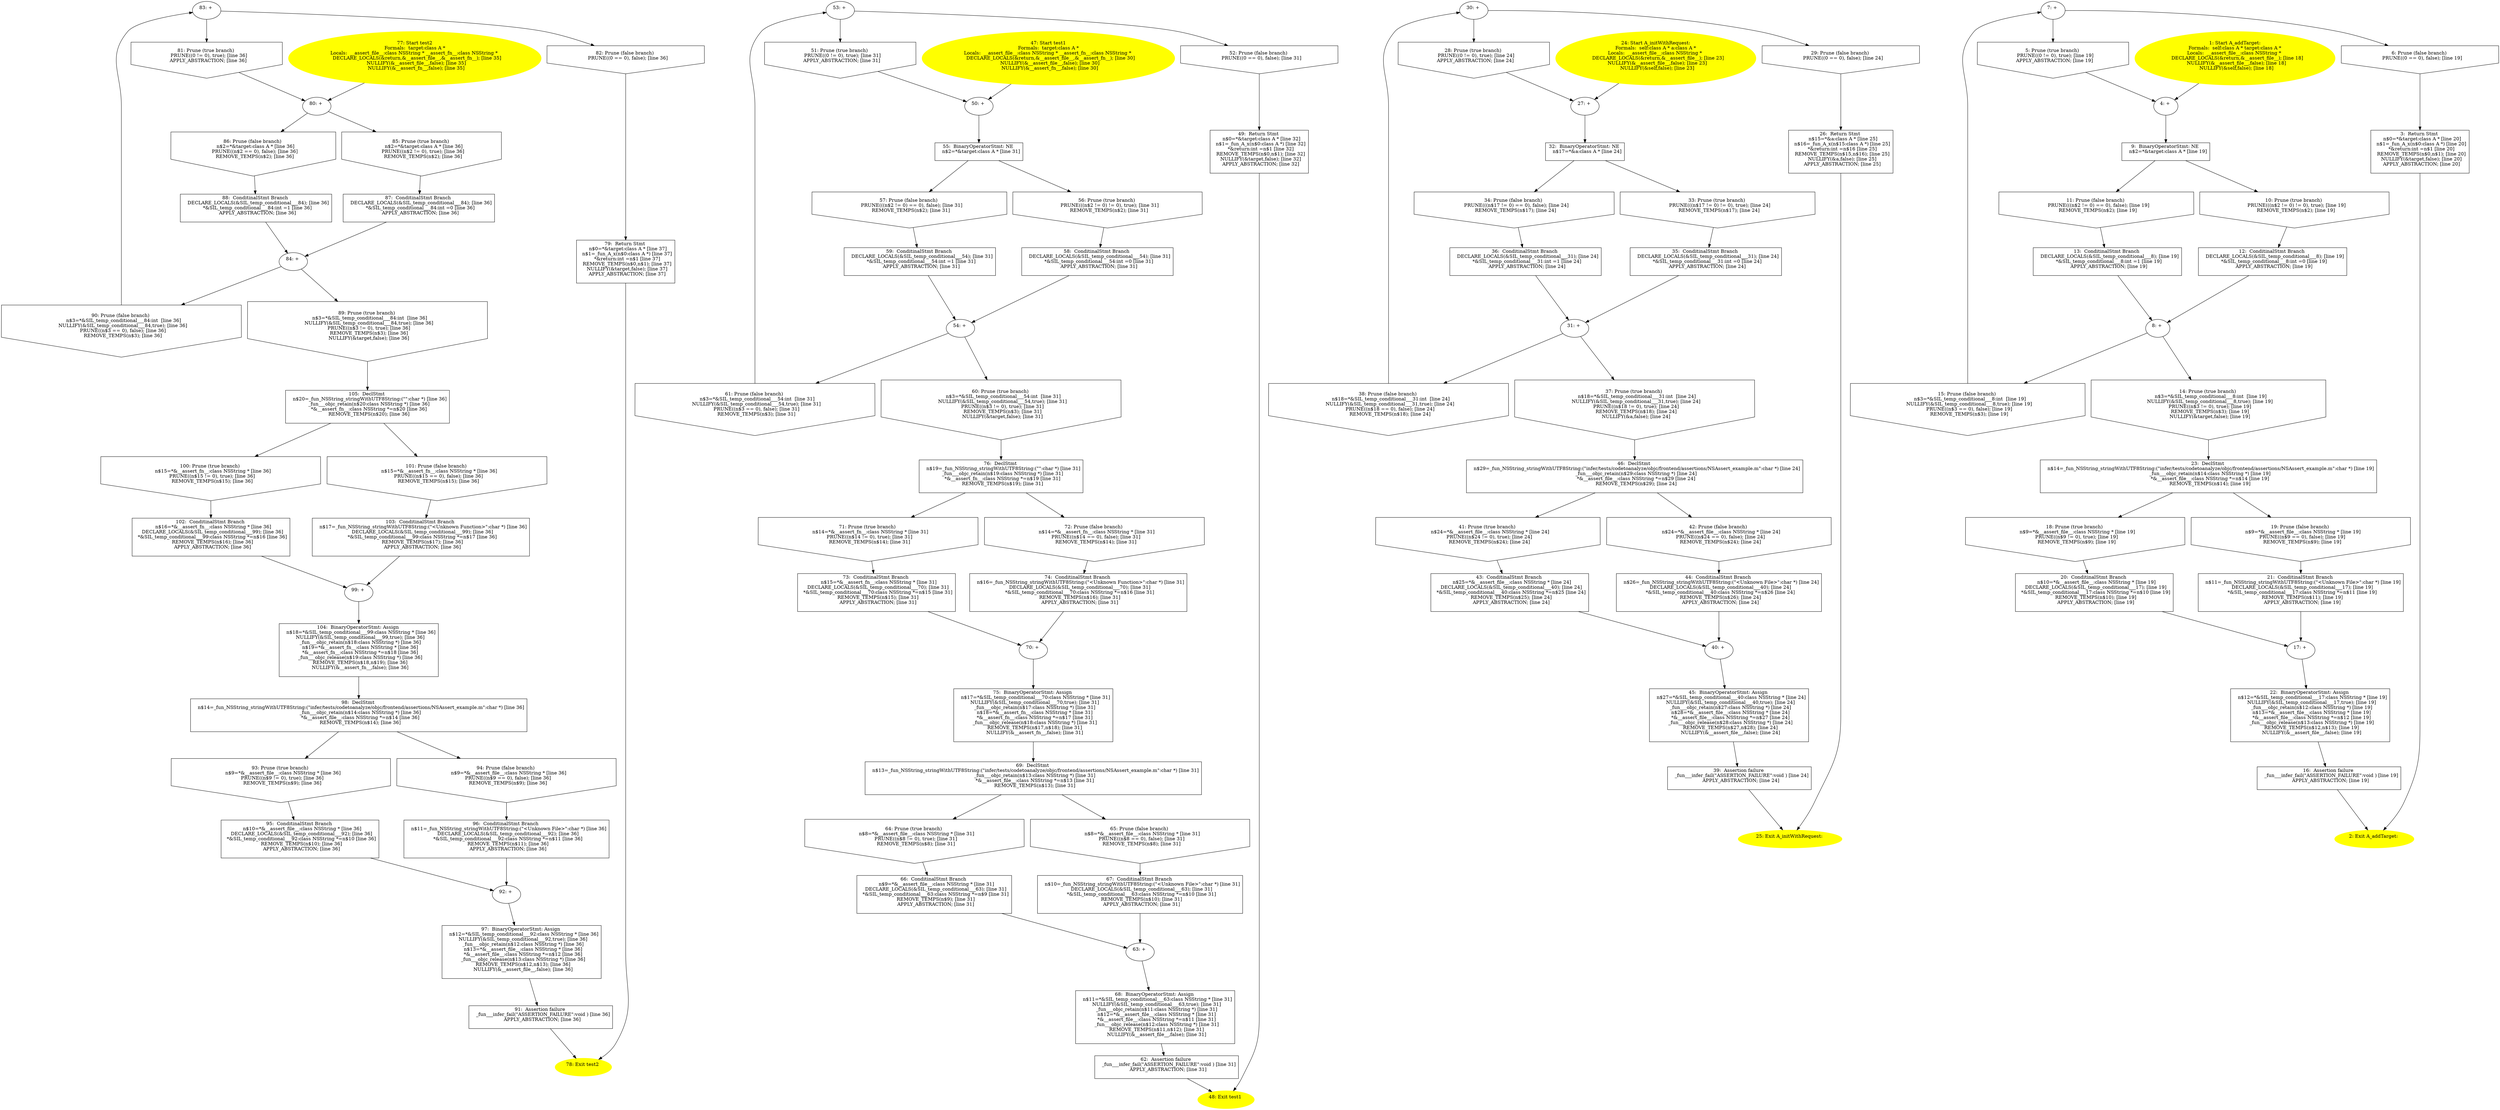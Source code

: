 digraph iCFG {
105 [label="105:  DeclStmt \n   n$20=_fun_NSString_stringWithUTF8String:(\"\":char *) [line 36]\n  _fun___objc_retain(n$20:class NSString *) [line 36]\n  *&__assert_fn__:class NSString *=n$20 [line 36]\n  REMOVE_TEMPS(n$20); [line 36]\n " shape="box"]
	

	 105 -> 100 ;
	 105 -> 101 ;
104 [label="104:  BinaryOperatorStmt: Assign \n   n$18=*&SIL_temp_conditional___99:class NSString * [line 36]\n  NULLIFY(&SIL_temp_conditional___99,true); [line 36]\n  _fun___objc_retain(n$18:class NSString *) [line 36]\n  n$19=*&__assert_fn__:class NSString * [line 36]\n  *&__assert_fn__:class NSString *=n$18 [line 36]\n  _fun___objc_release(n$19:class NSString *) [line 36]\n  REMOVE_TEMPS(n$18,n$19); [line 36]\n  NULLIFY(&__assert_fn__,false); [line 36]\n " shape="box"]
	

	 104 -> 98 ;
103 [label="103:  ConditinalStmt Branch \n   n$17=_fun_NSString_stringWithUTF8String:(\"<Unknown Function>\":char *) [line 36]\n  DECLARE_LOCALS(&SIL_temp_conditional___99); [line 36]\n  *&SIL_temp_conditional___99:class NSString *=n$17 [line 36]\n  REMOVE_TEMPS(n$17); [line 36]\n  APPLY_ABSTRACTION; [line 36]\n " shape="box"]
	

	 103 -> 99 ;
102 [label="102:  ConditinalStmt Branch \n   n$16=*&__assert_fn__:class NSString * [line 36]\n  DECLARE_LOCALS(&SIL_temp_conditional___99); [line 36]\n  *&SIL_temp_conditional___99:class NSString *=n$16 [line 36]\n  REMOVE_TEMPS(n$16); [line 36]\n  APPLY_ABSTRACTION; [line 36]\n " shape="box"]
	

	 102 -> 99 ;
101 [label="101: Prune (false branch) \n   n$15=*&__assert_fn__:class NSString * [line 36]\n  PRUNE((n$15 == 0), false); [line 36]\n  REMOVE_TEMPS(n$15); [line 36]\n " shape="invhouse"]
	

	 101 -> 103 ;
100 [label="100: Prune (true branch) \n   n$15=*&__assert_fn__:class NSString * [line 36]\n  PRUNE((n$15 != 0), true); [line 36]\n  REMOVE_TEMPS(n$15); [line 36]\n " shape="invhouse"]
	

	 100 -> 102 ;
99 [label="99: + \n  " ]
	

	 99 -> 104 ;
98 [label="98:  DeclStmt \n   n$14=_fun_NSString_stringWithUTF8String:(\"infer/tests/codetoanalyze/objc/frontend/assertions/NSAssert_example.m\":char *) [line 36]\n  _fun___objc_retain(n$14:class NSString *) [line 36]\n  *&__assert_file__:class NSString *=n$14 [line 36]\n  REMOVE_TEMPS(n$14); [line 36]\n " shape="box"]
	

	 98 -> 93 ;
	 98 -> 94 ;
97 [label="97:  BinaryOperatorStmt: Assign \n   n$12=*&SIL_temp_conditional___92:class NSString * [line 36]\n  NULLIFY(&SIL_temp_conditional___92,true); [line 36]\n  _fun___objc_retain(n$12:class NSString *) [line 36]\n  n$13=*&__assert_file__:class NSString * [line 36]\n  *&__assert_file__:class NSString *=n$12 [line 36]\n  _fun___objc_release(n$13:class NSString *) [line 36]\n  REMOVE_TEMPS(n$12,n$13); [line 36]\n  NULLIFY(&__assert_file__,false); [line 36]\n " shape="box"]
	

	 97 -> 91 ;
96 [label="96:  ConditinalStmt Branch \n   n$11=_fun_NSString_stringWithUTF8String:(\"<Unknown File>\":char *) [line 36]\n  DECLARE_LOCALS(&SIL_temp_conditional___92); [line 36]\n  *&SIL_temp_conditional___92:class NSString *=n$11 [line 36]\n  REMOVE_TEMPS(n$11); [line 36]\n  APPLY_ABSTRACTION; [line 36]\n " shape="box"]
	

	 96 -> 92 ;
95 [label="95:  ConditinalStmt Branch \n   n$10=*&__assert_file__:class NSString * [line 36]\n  DECLARE_LOCALS(&SIL_temp_conditional___92); [line 36]\n  *&SIL_temp_conditional___92:class NSString *=n$10 [line 36]\n  REMOVE_TEMPS(n$10); [line 36]\n  APPLY_ABSTRACTION; [line 36]\n " shape="box"]
	

	 95 -> 92 ;
94 [label="94: Prune (false branch) \n   n$9=*&__assert_file__:class NSString * [line 36]\n  PRUNE((n$9 == 0), false); [line 36]\n  REMOVE_TEMPS(n$9); [line 36]\n " shape="invhouse"]
	

	 94 -> 96 ;
93 [label="93: Prune (true branch) \n   n$9=*&__assert_file__:class NSString * [line 36]\n  PRUNE((n$9 != 0), true); [line 36]\n  REMOVE_TEMPS(n$9); [line 36]\n " shape="invhouse"]
	

	 93 -> 95 ;
92 [label="92: + \n  " ]
	

	 92 -> 97 ;
91 [label="91:  Assertion failure \n   _fun___infer_fail(\"ASSERTION_FAILURE\":void ) [line 36]\n  APPLY_ABSTRACTION; [line 36]\n " shape="box"]
	

	 91 -> 78 ;
90 [label="90: Prune (false branch) \n   n$3=*&SIL_temp_conditional___84:int  [line 36]\n  NULLIFY(&SIL_temp_conditional___84,true); [line 36]\n  PRUNE((n$3 == 0), false); [line 36]\n  REMOVE_TEMPS(n$3); [line 36]\n " shape="invhouse"]
	

	 90 -> 83 ;
89 [label="89: Prune (true branch) \n   n$3=*&SIL_temp_conditional___84:int  [line 36]\n  NULLIFY(&SIL_temp_conditional___84,true); [line 36]\n  PRUNE((n$3 != 0), true); [line 36]\n  REMOVE_TEMPS(n$3); [line 36]\n  NULLIFY(&target,false); [line 36]\n " shape="invhouse"]
	

	 89 -> 105 ;
88 [label="88:  ConditinalStmt Branch \n   DECLARE_LOCALS(&SIL_temp_conditional___84); [line 36]\n  *&SIL_temp_conditional___84:int =1 [line 36]\n  APPLY_ABSTRACTION; [line 36]\n " shape="box"]
	

	 88 -> 84 ;
87 [label="87:  ConditinalStmt Branch \n   DECLARE_LOCALS(&SIL_temp_conditional___84); [line 36]\n  *&SIL_temp_conditional___84:int =0 [line 36]\n  APPLY_ABSTRACTION; [line 36]\n " shape="box"]
	

	 87 -> 84 ;
86 [label="86: Prune (false branch) \n   n$2=*&target:class A * [line 36]\n  PRUNE((n$2 == 0), false); [line 36]\n  REMOVE_TEMPS(n$2); [line 36]\n " shape="invhouse"]
	

	 86 -> 88 ;
85 [label="85: Prune (true branch) \n   n$2=*&target:class A * [line 36]\n  PRUNE((n$2 != 0), true); [line 36]\n  REMOVE_TEMPS(n$2); [line 36]\n " shape="invhouse"]
	

	 85 -> 87 ;
84 [label="84: + \n  " ]
	

	 84 -> 89 ;
	 84 -> 90 ;
83 [label="83: + \n  " ]
	

	 83 -> 81 ;
	 83 -> 82 ;
82 [label="82: Prune (false branch) \n   PRUNE((0 == 0), false); [line 36]\n " shape="invhouse"]
	

	 82 -> 79 ;
81 [label="81: Prune (true branch) \n   PRUNE((0 != 0), true); [line 36]\n  APPLY_ABSTRACTION; [line 36]\n " shape="invhouse"]
	

	 81 -> 80 ;
80 [label="80: + \n  " ]
	

	 80 -> 85 ;
	 80 -> 86 ;
79 [label="79:  Return Stmt \n   n$0=*&target:class A * [line 37]\n  n$1=_fun_A_x(n$0:class A *) [line 37]\n  *&return:int =n$1 [line 37]\n  REMOVE_TEMPS(n$0,n$1); [line 37]\n  NULLIFY(&target,false); [line 37]\n  APPLY_ABSTRACTION; [line 37]\n " shape="box"]
	

	 79 -> 78 ;
78 [label="78: Exit test2 \n  " color=yellow style=filled]
	

77 [label="77: Start test2\nFormals:  target:class A *\nLocals:  __assert_file__:class NSString * __assert_fn__:class NSString * \n   DECLARE_LOCALS(&return,&__assert_file__,&__assert_fn__); [line 35]\n  NULLIFY(&__assert_file__,false); [line 35]\n  NULLIFY(&__assert_fn__,false); [line 35]\n " color=yellow style=filled]
	

	 77 -> 80 ;
76 [label="76:  DeclStmt \n   n$19=_fun_NSString_stringWithUTF8String:(\"\":char *) [line 31]\n  _fun___objc_retain(n$19:class NSString *) [line 31]\n  *&__assert_fn__:class NSString *=n$19 [line 31]\n  REMOVE_TEMPS(n$19); [line 31]\n " shape="box"]
	

	 76 -> 71 ;
	 76 -> 72 ;
75 [label="75:  BinaryOperatorStmt: Assign \n   n$17=*&SIL_temp_conditional___70:class NSString * [line 31]\n  NULLIFY(&SIL_temp_conditional___70,true); [line 31]\n  _fun___objc_retain(n$17:class NSString *) [line 31]\n  n$18=*&__assert_fn__:class NSString * [line 31]\n  *&__assert_fn__:class NSString *=n$17 [line 31]\n  _fun___objc_release(n$18:class NSString *) [line 31]\n  REMOVE_TEMPS(n$17,n$18); [line 31]\n  NULLIFY(&__assert_fn__,false); [line 31]\n " shape="box"]
	

	 75 -> 69 ;
74 [label="74:  ConditinalStmt Branch \n   n$16=_fun_NSString_stringWithUTF8String:(\"<Unknown Function>\":char *) [line 31]\n  DECLARE_LOCALS(&SIL_temp_conditional___70); [line 31]\n  *&SIL_temp_conditional___70:class NSString *=n$16 [line 31]\n  REMOVE_TEMPS(n$16); [line 31]\n  APPLY_ABSTRACTION; [line 31]\n " shape="box"]
	

	 74 -> 70 ;
73 [label="73:  ConditinalStmt Branch \n   n$15=*&__assert_fn__:class NSString * [line 31]\n  DECLARE_LOCALS(&SIL_temp_conditional___70); [line 31]\n  *&SIL_temp_conditional___70:class NSString *=n$15 [line 31]\n  REMOVE_TEMPS(n$15); [line 31]\n  APPLY_ABSTRACTION; [line 31]\n " shape="box"]
	

	 73 -> 70 ;
72 [label="72: Prune (false branch) \n   n$14=*&__assert_fn__:class NSString * [line 31]\n  PRUNE((n$14 == 0), false); [line 31]\n  REMOVE_TEMPS(n$14); [line 31]\n " shape="invhouse"]
	

	 72 -> 74 ;
71 [label="71: Prune (true branch) \n   n$14=*&__assert_fn__:class NSString * [line 31]\n  PRUNE((n$14 != 0), true); [line 31]\n  REMOVE_TEMPS(n$14); [line 31]\n " shape="invhouse"]
	

	 71 -> 73 ;
70 [label="70: + \n  " ]
	

	 70 -> 75 ;
69 [label="69:  DeclStmt \n   n$13=_fun_NSString_stringWithUTF8String:(\"infer/tests/codetoanalyze/objc/frontend/assertions/NSAssert_example.m\":char *) [line 31]\n  _fun___objc_retain(n$13:class NSString *) [line 31]\n  *&__assert_file__:class NSString *=n$13 [line 31]\n  REMOVE_TEMPS(n$13); [line 31]\n " shape="box"]
	

	 69 -> 64 ;
	 69 -> 65 ;
68 [label="68:  BinaryOperatorStmt: Assign \n   n$11=*&SIL_temp_conditional___63:class NSString * [line 31]\n  NULLIFY(&SIL_temp_conditional___63,true); [line 31]\n  _fun___objc_retain(n$11:class NSString *) [line 31]\n  n$12=*&__assert_file__:class NSString * [line 31]\n  *&__assert_file__:class NSString *=n$11 [line 31]\n  _fun___objc_release(n$12:class NSString *) [line 31]\n  REMOVE_TEMPS(n$11,n$12); [line 31]\n  NULLIFY(&__assert_file__,false); [line 31]\n " shape="box"]
	

	 68 -> 62 ;
67 [label="67:  ConditinalStmt Branch \n   n$10=_fun_NSString_stringWithUTF8String:(\"<Unknown File>\":char *) [line 31]\n  DECLARE_LOCALS(&SIL_temp_conditional___63); [line 31]\n  *&SIL_temp_conditional___63:class NSString *=n$10 [line 31]\n  REMOVE_TEMPS(n$10); [line 31]\n  APPLY_ABSTRACTION; [line 31]\n " shape="box"]
	

	 67 -> 63 ;
66 [label="66:  ConditinalStmt Branch \n   n$9=*&__assert_file__:class NSString * [line 31]\n  DECLARE_LOCALS(&SIL_temp_conditional___63); [line 31]\n  *&SIL_temp_conditional___63:class NSString *=n$9 [line 31]\n  REMOVE_TEMPS(n$9); [line 31]\n  APPLY_ABSTRACTION; [line 31]\n " shape="box"]
	

	 66 -> 63 ;
65 [label="65: Prune (false branch) \n   n$8=*&__assert_file__:class NSString * [line 31]\n  PRUNE((n$8 == 0), false); [line 31]\n  REMOVE_TEMPS(n$8); [line 31]\n " shape="invhouse"]
	

	 65 -> 67 ;
64 [label="64: Prune (true branch) \n   n$8=*&__assert_file__:class NSString * [line 31]\n  PRUNE((n$8 != 0), true); [line 31]\n  REMOVE_TEMPS(n$8); [line 31]\n " shape="invhouse"]
	

	 64 -> 66 ;
63 [label="63: + \n  " ]
	

	 63 -> 68 ;
62 [label="62:  Assertion failure \n   _fun___infer_fail(\"ASSERTION_FAILURE\":void ) [line 31]\n  APPLY_ABSTRACTION; [line 31]\n " shape="box"]
	

	 62 -> 48 ;
61 [label="61: Prune (false branch) \n   n$3=*&SIL_temp_conditional___54:int  [line 31]\n  NULLIFY(&SIL_temp_conditional___54,true); [line 31]\n  PRUNE((n$3 == 0), false); [line 31]\n  REMOVE_TEMPS(n$3); [line 31]\n " shape="invhouse"]
	

	 61 -> 53 ;
60 [label="60: Prune (true branch) \n   n$3=*&SIL_temp_conditional___54:int  [line 31]\n  NULLIFY(&SIL_temp_conditional___54,true); [line 31]\n  PRUNE((n$3 != 0), true); [line 31]\n  REMOVE_TEMPS(n$3); [line 31]\n  NULLIFY(&target,false); [line 31]\n " shape="invhouse"]
	

	 60 -> 76 ;
59 [label="59:  ConditinalStmt Branch \n   DECLARE_LOCALS(&SIL_temp_conditional___54); [line 31]\n  *&SIL_temp_conditional___54:int =1 [line 31]\n  APPLY_ABSTRACTION; [line 31]\n " shape="box"]
	

	 59 -> 54 ;
58 [label="58:  ConditinalStmt Branch \n   DECLARE_LOCALS(&SIL_temp_conditional___54); [line 31]\n  *&SIL_temp_conditional___54:int =0 [line 31]\n  APPLY_ABSTRACTION; [line 31]\n " shape="box"]
	

	 58 -> 54 ;
57 [label="57: Prune (false branch) \n   PRUNE(((n$2 != 0) == 0), false); [line 31]\n  REMOVE_TEMPS(n$2); [line 31]\n " shape="invhouse"]
	

	 57 -> 59 ;
56 [label="56: Prune (true branch) \n   PRUNE(((n$2 != 0) != 0), true); [line 31]\n  REMOVE_TEMPS(n$2); [line 31]\n " shape="invhouse"]
	

	 56 -> 58 ;
55 [label="55:  BinaryOperatorStmt: NE \n   n$2=*&target:class A * [line 31]\n " shape="box"]
	

	 55 -> 56 ;
	 55 -> 57 ;
54 [label="54: + \n  " ]
	

	 54 -> 60 ;
	 54 -> 61 ;
53 [label="53: + \n  " ]
	

	 53 -> 51 ;
	 53 -> 52 ;
52 [label="52: Prune (false branch) \n   PRUNE((0 == 0), false); [line 31]\n " shape="invhouse"]
	

	 52 -> 49 ;
51 [label="51: Prune (true branch) \n   PRUNE((0 != 0), true); [line 31]\n  APPLY_ABSTRACTION; [line 31]\n " shape="invhouse"]
	

	 51 -> 50 ;
50 [label="50: + \n  " ]
	

	 50 -> 55 ;
49 [label="49:  Return Stmt \n   n$0=*&target:class A * [line 32]\n  n$1=_fun_A_x(n$0:class A *) [line 32]\n  *&return:int =n$1 [line 32]\n  REMOVE_TEMPS(n$0,n$1); [line 32]\n  NULLIFY(&target,false); [line 32]\n  APPLY_ABSTRACTION; [line 32]\n " shape="box"]
	

	 49 -> 48 ;
48 [label="48: Exit test1 \n  " color=yellow style=filled]
	

47 [label="47: Start test1\nFormals:  target:class A *\nLocals:  __assert_file__:class NSString * __assert_fn__:class NSString * \n   DECLARE_LOCALS(&return,&__assert_file__,&__assert_fn__); [line 30]\n  NULLIFY(&__assert_file__,false); [line 30]\n  NULLIFY(&__assert_fn__,false); [line 30]\n " color=yellow style=filled]
	

	 47 -> 50 ;
46 [label="46:  DeclStmt \n   n$29=_fun_NSString_stringWithUTF8String:(\"infer/tests/codetoanalyze/objc/frontend/assertions/NSAssert_example.m\":char *) [line 24]\n  _fun___objc_retain(n$29:class NSString *) [line 24]\n  *&__assert_file__:class NSString *=n$29 [line 24]\n  REMOVE_TEMPS(n$29); [line 24]\n " shape="box"]
	

	 46 -> 41 ;
	 46 -> 42 ;
45 [label="45:  BinaryOperatorStmt: Assign \n   n$27=*&SIL_temp_conditional___40:class NSString * [line 24]\n  NULLIFY(&SIL_temp_conditional___40,true); [line 24]\n  _fun___objc_retain(n$27:class NSString *) [line 24]\n  n$28=*&__assert_file__:class NSString * [line 24]\n  *&__assert_file__:class NSString *=n$27 [line 24]\n  _fun___objc_release(n$28:class NSString *) [line 24]\n  REMOVE_TEMPS(n$27,n$28); [line 24]\n  NULLIFY(&__assert_file__,false); [line 24]\n " shape="box"]
	

	 45 -> 39 ;
44 [label="44:  ConditinalStmt Branch \n   n$26=_fun_NSString_stringWithUTF8String:(\"<Unknown File>\":char *) [line 24]\n  DECLARE_LOCALS(&SIL_temp_conditional___40); [line 24]\n  *&SIL_temp_conditional___40:class NSString *=n$26 [line 24]\n  REMOVE_TEMPS(n$26); [line 24]\n  APPLY_ABSTRACTION; [line 24]\n " shape="box"]
	

	 44 -> 40 ;
43 [label="43:  ConditinalStmt Branch \n   n$25=*&__assert_file__:class NSString * [line 24]\n  DECLARE_LOCALS(&SIL_temp_conditional___40); [line 24]\n  *&SIL_temp_conditional___40:class NSString *=n$25 [line 24]\n  REMOVE_TEMPS(n$25); [line 24]\n  APPLY_ABSTRACTION; [line 24]\n " shape="box"]
	

	 43 -> 40 ;
42 [label="42: Prune (false branch) \n   n$24=*&__assert_file__:class NSString * [line 24]\n  PRUNE((n$24 == 0), false); [line 24]\n  REMOVE_TEMPS(n$24); [line 24]\n " shape="invhouse"]
	

	 42 -> 44 ;
41 [label="41: Prune (true branch) \n   n$24=*&__assert_file__:class NSString * [line 24]\n  PRUNE((n$24 != 0), true); [line 24]\n  REMOVE_TEMPS(n$24); [line 24]\n " shape="invhouse"]
	

	 41 -> 43 ;
40 [label="40: + \n  " ]
	

	 40 -> 45 ;
39 [label="39:  Assertion failure \n   _fun___infer_fail(\"ASSERTION_FAILURE\":void ) [line 24]\n  APPLY_ABSTRACTION; [line 24]\n " shape="box"]
	

	 39 -> 25 ;
38 [label="38: Prune (false branch) \n   n$18=*&SIL_temp_conditional___31:int  [line 24]\n  NULLIFY(&SIL_temp_conditional___31,true); [line 24]\n  PRUNE((n$18 == 0), false); [line 24]\n  REMOVE_TEMPS(n$18); [line 24]\n " shape="invhouse"]
	

	 38 -> 30 ;
37 [label="37: Prune (true branch) \n   n$18=*&SIL_temp_conditional___31:int  [line 24]\n  NULLIFY(&SIL_temp_conditional___31,true); [line 24]\n  PRUNE((n$18 != 0), true); [line 24]\n  REMOVE_TEMPS(n$18); [line 24]\n  NULLIFY(&a,false); [line 24]\n " shape="invhouse"]
	

	 37 -> 46 ;
36 [label="36:  ConditinalStmt Branch \n   DECLARE_LOCALS(&SIL_temp_conditional___31); [line 24]\n  *&SIL_temp_conditional___31:int =1 [line 24]\n  APPLY_ABSTRACTION; [line 24]\n " shape="box"]
	

	 36 -> 31 ;
35 [label="35:  ConditinalStmt Branch \n   DECLARE_LOCALS(&SIL_temp_conditional___31); [line 24]\n  *&SIL_temp_conditional___31:int =0 [line 24]\n  APPLY_ABSTRACTION; [line 24]\n " shape="box"]
	

	 35 -> 31 ;
34 [label="34: Prune (false branch) \n   PRUNE(((n$17 != 0) == 0), false); [line 24]\n  REMOVE_TEMPS(n$17); [line 24]\n " shape="invhouse"]
	

	 34 -> 36 ;
33 [label="33: Prune (true branch) \n   PRUNE(((n$17 != 0) != 0), true); [line 24]\n  REMOVE_TEMPS(n$17); [line 24]\n " shape="invhouse"]
	

	 33 -> 35 ;
32 [label="32:  BinaryOperatorStmt: NE \n   n$17=*&a:class A * [line 24]\n " shape="box"]
	

	 32 -> 33 ;
	 32 -> 34 ;
31 [label="31: + \n  " ]
	

	 31 -> 37 ;
	 31 -> 38 ;
30 [label="30: + \n  " ]
	

	 30 -> 28 ;
	 30 -> 29 ;
29 [label="29: Prune (false branch) \n   PRUNE((0 == 0), false); [line 24]\n " shape="invhouse"]
	

	 29 -> 26 ;
28 [label="28: Prune (true branch) \n   PRUNE((0 != 0), true); [line 24]\n  APPLY_ABSTRACTION; [line 24]\n " shape="invhouse"]
	

	 28 -> 27 ;
27 [label="27: + \n  " ]
	

	 27 -> 32 ;
26 [label="26:  Return Stmt \n   n$15=*&a:class A * [line 25]\n  n$16=_fun_A_x(n$15:class A *) [line 25]\n  *&return:int =n$16 [line 25]\n  REMOVE_TEMPS(n$15,n$16); [line 25]\n  NULLIFY(&a,false); [line 25]\n  APPLY_ABSTRACTION; [line 25]\n " shape="box"]
	

	 26 -> 25 ;
25 [label="25: Exit A_initWithRequest: \n  " color=yellow style=filled]
	

24 [label="24: Start A_initWithRequest:\nFormals:  self:class A * a:class A *\nLocals:  __assert_file__:class NSString * \n   DECLARE_LOCALS(&return,&__assert_file__); [line 23]\n  NULLIFY(&__assert_file__,false); [line 23]\n  NULLIFY(&self,false); [line 23]\n " color=yellow style=filled]
	

	 24 -> 27 ;
23 [label="23:  DeclStmt \n   n$14=_fun_NSString_stringWithUTF8String:(\"infer/tests/codetoanalyze/objc/frontend/assertions/NSAssert_example.m\":char *) [line 19]\n  _fun___objc_retain(n$14:class NSString *) [line 19]\n  *&__assert_file__:class NSString *=n$14 [line 19]\n  REMOVE_TEMPS(n$14); [line 19]\n " shape="box"]
	

	 23 -> 18 ;
	 23 -> 19 ;
22 [label="22:  BinaryOperatorStmt: Assign \n   n$12=*&SIL_temp_conditional___17:class NSString * [line 19]\n  NULLIFY(&SIL_temp_conditional___17,true); [line 19]\n  _fun___objc_retain(n$12:class NSString *) [line 19]\n  n$13=*&__assert_file__:class NSString * [line 19]\n  *&__assert_file__:class NSString *=n$12 [line 19]\n  _fun___objc_release(n$13:class NSString *) [line 19]\n  REMOVE_TEMPS(n$12,n$13); [line 19]\n  NULLIFY(&__assert_file__,false); [line 19]\n " shape="box"]
	

	 22 -> 16 ;
21 [label="21:  ConditinalStmt Branch \n   n$11=_fun_NSString_stringWithUTF8String:(\"<Unknown File>\":char *) [line 19]\n  DECLARE_LOCALS(&SIL_temp_conditional___17); [line 19]\n  *&SIL_temp_conditional___17:class NSString *=n$11 [line 19]\n  REMOVE_TEMPS(n$11); [line 19]\n  APPLY_ABSTRACTION; [line 19]\n " shape="box"]
	

	 21 -> 17 ;
20 [label="20:  ConditinalStmt Branch \n   n$10=*&__assert_file__:class NSString * [line 19]\n  DECLARE_LOCALS(&SIL_temp_conditional___17); [line 19]\n  *&SIL_temp_conditional___17:class NSString *=n$10 [line 19]\n  REMOVE_TEMPS(n$10); [line 19]\n  APPLY_ABSTRACTION; [line 19]\n " shape="box"]
	

	 20 -> 17 ;
19 [label="19: Prune (false branch) \n   n$9=*&__assert_file__:class NSString * [line 19]\n  PRUNE((n$9 == 0), false); [line 19]\n  REMOVE_TEMPS(n$9); [line 19]\n " shape="invhouse"]
	

	 19 -> 21 ;
18 [label="18: Prune (true branch) \n   n$9=*&__assert_file__:class NSString * [line 19]\n  PRUNE((n$9 != 0), true); [line 19]\n  REMOVE_TEMPS(n$9); [line 19]\n " shape="invhouse"]
	

	 18 -> 20 ;
17 [label="17: + \n  " ]
	

	 17 -> 22 ;
16 [label="16:  Assertion failure \n   _fun___infer_fail(\"ASSERTION_FAILURE\":void ) [line 19]\n  APPLY_ABSTRACTION; [line 19]\n " shape="box"]
	

	 16 -> 2 ;
15 [label="15: Prune (false branch) \n   n$3=*&SIL_temp_conditional___8:int  [line 19]\n  NULLIFY(&SIL_temp_conditional___8,true); [line 19]\n  PRUNE((n$3 == 0), false); [line 19]\n  REMOVE_TEMPS(n$3); [line 19]\n " shape="invhouse"]
	

	 15 -> 7 ;
14 [label="14: Prune (true branch) \n   n$3=*&SIL_temp_conditional___8:int  [line 19]\n  NULLIFY(&SIL_temp_conditional___8,true); [line 19]\n  PRUNE((n$3 != 0), true); [line 19]\n  REMOVE_TEMPS(n$3); [line 19]\n  NULLIFY(&target,false); [line 19]\n " shape="invhouse"]
	

	 14 -> 23 ;
13 [label="13:  ConditinalStmt Branch \n   DECLARE_LOCALS(&SIL_temp_conditional___8); [line 19]\n  *&SIL_temp_conditional___8:int =1 [line 19]\n  APPLY_ABSTRACTION; [line 19]\n " shape="box"]
	

	 13 -> 8 ;
12 [label="12:  ConditinalStmt Branch \n   DECLARE_LOCALS(&SIL_temp_conditional___8); [line 19]\n  *&SIL_temp_conditional___8:int =0 [line 19]\n  APPLY_ABSTRACTION; [line 19]\n " shape="box"]
	

	 12 -> 8 ;
11 [label="11: Prune (false branch) \n   PRUNE(((n$2 != 0) == 0), false); [line 19]\n  REMOVE_TEMPS(n$2); [line 19]\n " shape="invhouse"]
	

	 11 -> 13 ;
10 [label="10: Prune (true branch) \n   PRUNE(((n$2 != 0) != 0), true); [line 19]\n  REMOVE_TEMPS(n$2); [line 19]\n " shape="invhouse"]
	

	 10 -> 12 ;
9 [label="9:  BinaryOperatorStmt: NE \n   n$2=*&target:class A * [line 19]\n " shape="box"]
	

	 9 -> 10 ;
	 9 -> 11 ;
8 [label="8: + \n  " ]
	

	 8 -> 14 ;
	 8 -> 15 ;
7 [label="7: + \n  " ]
	

	 7 -> 5 ;
	 7 -> 6 ;
6 [label="6: Prune (false branch) \n   PRUNE((0 == 0), false); [line 19]\n " shape="invhouse"]
	

	 6 -> 3 ;
5 [label="5: Prune (true branch) \n   PRUNE((0 != 0), true); [line 19]\n  APPLY_ABSTRACTION; [line 19]\n " shape="invhouse"]
	

	 5 -> 4 ;
4 [label="4: + \n  " ]
	

	 4 -> 9 ;
3 [label="3:  Return Stmt \n   n$0=*&target:class A * [line 20]\n  n$1=_fun_A_x(n$0:class A *) [line 20]\n  *&return:int =n$1 [line 20]\n  REMOVE_TEMPS(n$0,n$1); [line 20]\n  NULLIFY(&target,false); [line 20]\n  APPLY_ABSTRACTION; [line 20]\n " shape="box"]
	

	 3 -> 2 ;
2 [label="2: Exit A_addTarget: \n  " color=yellow style=filled]
	

1 [label="1: Start A_addTarget:\nFormals:  self:class A * target:class A *\nLocals:  __assert_file__:class NSString * \n   DECLARE_LOCALS(&return,&__assert_file__); [line 18]\n  NULLIFY(&__assert_file__,false); [line 18]\n  NULLIFY(&self,false); [line 18]\n " color=yellow style=filled]
	

	 1 -> 4 ;
}
